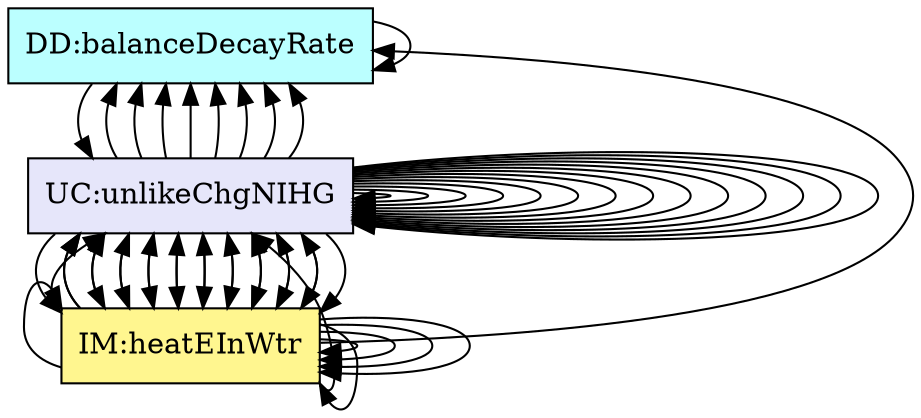 digraph allvsall {
	dataDefn:wVol -> instance:assumpVCN;
	dataDefn:wVol -> dataDefn:tankVol;
	theory:consThermECS -> instance:assumpTEO;
	theory:sensHeat -> instance:assumpWAL;
	theory:nwtnCoolingTM -> instance:assumpHTCC;
	theory:rocTempSimpRC -> instance:assumpCWTAT;
	theory:rocTempSimpRC -> instance:assumpDWCoW;
	theory:rocTempSimpRC -> instance:assumpSHECoW;
	theory:rocTempSimpRC -> theory:consThermECS;
	theory:rocTempSimpRC -> theory:rocTempSimpRC;
	theory:htFluxC -> instance:assumpLCCCW;
	theory:htFluxC -> instance:assumpTHCCoT;
	theory:htFluxC -> theory:nwtnCoolingTM;
	theory:eBalanceOnWtrRC -> instance:assumpWAL;
	theory:eBalanceOnWtrRC -> instance:assumpPIT;
	theory:eBalanceOnWtrRC -> instance:assumpNIHGBW;
	theory:eBalanceOnWtrRC -> dataDefn:tauW;
	theory:eBalanceOnWtrRC -> theory:rocTempSimpRC;
	theory:eBalanceOnWtrRC -> theory:htFluxC;
	theory:heatEInWtrIM -> instance:assumpWAL;
	theory:heatEInWtrIM -> instance:assumpAPT;
	theory:heatEInWtrIM -> theory:sensHeat;
	instance:findMass -> dataDefn:wMass;
	instance:findMass -> dataDefn:wVol;
	instance:findMass -> dataDefn:tankVol;
	instance:findMass -> theory:eBalanceOnWtrRC;
	instance:findMass -> instance:inputValues;
	instance:outputInputDerivVals -> dataDefn:tauW;
	instance:outputInputDerivVals -> instance:findMass;
	instance:outputInputDerivVals -> instance:inputValues;
	instance:outputInputDerivVals -> instance:findMass;
	instance:calcValues -> theory:eBalanceOnWtrRC;
	instance:calcValues -> theory:heatEInWtrIM;
	instance:outputValues -> theory:eBalanceOnWtrRC;
	instance:outputValues -> theory:heatEInWtrIM;
	instance:findMass -> dataDefn:wMass;
	instance:findMass -> dataDefn:wVol;
	instance:findMass -> dataDefn:tankVol;
	instance:findMass -> theory:eBalanceOnWtrRC;
	instance:findMass -> instance:inputValues;
	instance:outputInputDerivVals -> dataDefn:tauW;
	instance:outputInputDerivVals -> instance:findMass;
	instance:outputInputDerivVals -> instance:inputValues;
	instance:outputInputDerivVals -> instance:findMass;
	instance:calcValues -> theory:eBalanceOnWtrRC;
	instance:calcValues -> theory:heatEInWtrIM;
	instance:outputValues -> theory:eBalanceOnWtrRC;
	instance:outputValues -> theory:heatEInWtrIM;
	instance:likeChgTCVOD -> instance:assumpTHCCoT;
	instance:likeChgTCVOL -> instance:assumpTHCCoL;
	instance:likeChgDT -> instance:assumpCTNTD;
	instance:likeChgTLH -> instance:assumpPIT;
	instance:unlikeChgWFS -> instance:assumpWAL;
	instance:unlikeChgNIHG -> instance:assumpNIHGBW;
	instance:unlikeChgNIHG -> theory:eBalanceOnWtrRC;


	instance:assumpTEO	[shape=box, color=black, style=filled, fillcolor=mistyrose, label="A:assumpTEO"];
	instance:assumpHTCC	[shape=box, color=black, style=filled, fillcolor=mistyrose, label="A:assumpHTCC"];
	instance:assumpCWTAT	[shape=box, color=black, style=filled, fillcolor=mistyrose, label="A:assumpCWTAT"];
	instance:assumpDWCoW	[shape=box, color=black, style=filled, fillcolor=mistyrose, label="A:assumpDWCoW"];
	instance:assumpSHECoW	[shape=box, color=black, style=filled, fillcolor=mistyrose, label="A:assumpSHECoW"];
	instance:assumpLCCCW	[shape=box, color=black, style=filled, fillcolor=mistyrose, label="A:assumpLCCCW"];
	instance:assumpTHCCoT	[shape=box, color=black, style=filled, fillcolor=mistyrose, label="A:assumpTHCCoT"];
	instance:assumpTHCCoL	[shape=box, color=black, style=filled, fillcolor=mistyrose, label="A:assumpTHCCoL"];
	instance:assumpCTNTD	[shape=box, color=black, style=filled, fillcolor=mistyrose, label="A:assumpCTNTD"];
	instance:assumpWAL	[shape=box, color=black, style=filled, fillcolor=mistyrose, label="A:assumpWAL"];
	instance:assumpPIT	[shape=box, color=black, style=filled, fillcolor=mistyrose, label="A:assumpPIT"];
	instance:assumpNIHGBW	[shape=box, color=black, style=filled, fillcolor=mistyrose, label="A:assumpNIHGBW"];
	instance:assumpAPT	[shape=box, color=black, style=filled, fillcolor=mistyrose, label="A:assumpAPT"];
	instance:assumpVCN	[shape=box, color=black, style=filled, fillcolor=mistyrose, label="A:assumpVCN"];

	subgraph A {
	rank="same"
	{instance:assumpTEO, instance:assumpHTCC, instance:assumpCWTAT, instance:assumpDWCoW, instance:assumpSHECoW, instance:assumpLCCCW, instance:assumpTHCCoT, instance:assumpTHCCoL, instance:assumpCTNTD, instance:assumpWAL, instance:assumpPIT, instance:assumpNIHGBW, instance:assumpAPT, instance:assumpVCN}
	}

	dataDefn:wMass	[shape=box, color=black, style=filled, fillcolor=paleturquoise1, label="DD:waterMass"];
	dataDefn:wVol	[shape=box, color=black, style=filled, fillcolor=paleturquoise1, label="DD:waterVolume.nopcm"];
	dataDefn:tankVol	[shape=box, color=black, style=filled, fillcolor=paleturquoise1, label="DD:tankVolume"];
	dataDefn:tauW	[shape=box, color=black, style=filled, fillcolor=paleturquoise1, label="DD:balanceDecayRate"];

	subgraph DD {
	rank="same"
	{dataDefn:wMass, dataDefn:wVol, dataDefn:tankVol, dataDefn:tauW}
	}

	theory:consThermECS	[shape=box, color=black, style=filled, fillcolor=pink, label="TM:consThermE"];
	theory:sensHeat	[shape=box, color=black, style=filled, fillcolor=pink, label="TM:sensHtE"];
	theory:nwtnCoolingTM	[shape=box, color=black, style=filled, fillcolor=pink, label="TM:nwtnCooling"];

	subgraph TM {
	rank="same"
	{theory:consThermECS, theory:sensHeat, theory:nwtnCoolingTM}
	}

	theory:rocTempSimpRC	[shape=box, color=black, style=filled, fillcolor=palegreen, label="GD:rocTempSimp"];
	theory:htFluxC	[shape=box, color=black, style=filled, fillcolor=palegreen, label="GD:htFluxWaterFromCoil"];

	subgraph GD {
	rank="same"
	{theory:rocTempSimpRC, theory:htFluxC}
	}

	theory:eBalanceOnWtrRC	[shape=box, color=black, style=filled, fillcolor=khaki1, label="IM:eBalanceOnWtr"];
	theory:heatEInWtrIM	[shape=box, color=black, style=filled, fillcolor=khaki1, label="IM:heatEInWtr"];

	subgraph IM {
	rank="same"
	{theory:eBalanceOnWtrRC, theory:heatEInWtrIM}
	}

	instance:findMass	[shape=box, color=black, style=filled, fillcolor=ivory, label="FR:findMass"];
	instance:checkWithPhysConsts	[shape=box, color=black, style=filled, fillcolor=ivory, label="FR:checkWithPhysConsts"];
	instance:outputInputDerivVals	[shape=box, color=black, style=filled, fillcolor=ivory, label="FR:outputInputDerivVals"];
	instance:calcValues	[shape=box, color=black, style=filled, fillcolor=ivory, label="FR:calcValues"];
	instance:outputValues	[shape=box, color=black, style=filled, fillcolor=ivory, label="FR:outputValues"];
	instance:correct	[shape=box, color=black, style=filled, fillcolor=ivory, label="NFR:correct"];
	instance:verifiable	[shape=box, color=black, style=filled, fillcolor=ivory, label="NFR:verifiable"];
	instance:understandable	[shape=box, color=black, style=filled, fillcolor=ivory, label="NFR:understandable"];
	instance:reusable	[shape=box, color=black, style=filled, fillcolor=ivory, label="NFR:reusable"];
	instance:maintainable	[shape=box, color=black, style=filled, fillcolor=ivory, label="NFR:maintainable"];
	instance:inputValues	[shape=box, color=black, style=filled, fillcolor=ivory, label="FR:inputValues"];
	instance:findMass	[shape=box, color=black, style=filled, fillcolor=ivory, label="FR:findMass"];
	instance:checkWithPhysConsts	[shape=box, color=black, style=filled, fillcolor=ivory, label="FR:checkWithPhysConsts"];
	instance:outputInputDerivVals	[shape=box, color=black, style=filled, fillcolor=ivory, label="FR:outputInputDerivVals"];
	instance:calcValues	[shape=box, color=black, style=filled, fillcolor=ivory, label="FR:calcValues"];
	instance:outputValues	[shape=box, color=black, style=filled, fillcolor=ivory, label="FR:outputValues"];

	subgraph FR {
	rank="same"
	{instance:findMass, instance:checkWithPhysConsts, instance:outputInputDerivVals, instance:calcValues, instance:outputValues, instance:correct, instance:verifiable, instance:understandable, instance:reusable, instance:maintainable, instance:inputValues, instance:findMass, instance:checkWithPhysConsts, instance:outputInputDerivVals, instance:calcValues, instance:outputValues}
	}

	instance:waterTempGS	[shape=box, color=black, style=filled, fillcolor=darkgoldenrod1, label="GS:waterTempGS"];
	instance:waterEnergyGS	[shape=box, color=black, style=filled, fillcolor=darkgoldenrod1, label="GS:waterEnergyGS"];

	subgraph GS {
	rank="same"
	{instance:waterTempGS, instance:waterEnergyGS}
	}

	instance:likeChgTCVOD	[shape=box, color=black, style=filled, fillcolor=lavender, label="LC:likeChgTCVOD"];
	instance:likeChgTCVOL	[shape=box, color=black, style=filled, fillcolor=lavender, label="LC:likeChgTCVOL"];
	instance:likeChgDT	[shape=box, color=black, style=filled, fillcolor=lavender, label="LC:likeChgDT"];
	instance:likeChgTLH	[shape=box, color=black, style=filled, fillcolor=lavender, label="LC:likeChgTLH"];
	instance:unlikeChgWFS	[shape=box, color=black, style=filled, fillcolor=lavender, label="UC:unlikeChgWFS"];
	instance:unlikeChgNIHG	[shape=box, color=black, style=filled, fillcolor=lavender, label="UC:unlikeChgNIHG"];

	subgraph LC {
	rank="same"
	{instance:likeChgTCVOD, instance:likeChgTCVOL, instance:likeChgDT, instance:likeChgTLH, instance:unlikeChgWFS, instance:unlikeChgNIHG}
	}

}
